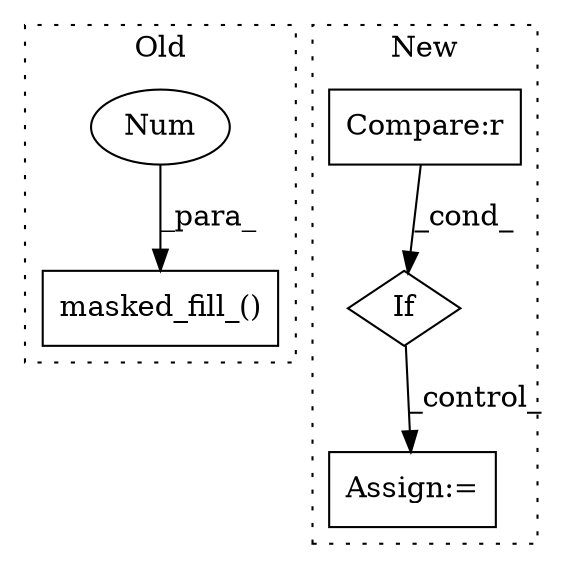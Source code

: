 digraph G {
subgraph cluster0 {
1 [label="masked_fill_()" a="75" s="7991,8034" l="20,1" shape="box"];
4 [label="Num" a="76" s="8033" l="1" shape="ellipse"];
label = "Old";
style="dotted";
}
subgraph cluster1 {
2 [label="If" a="96" s="8172" l="3" shape="diamond"];
3 [label="Compare:r" a="40" s="8175" l="14" shape="box"];
5 [label="Assign:=" a="68" s="8212" l="3" shape="box"];
label = "New";
style="dotted";
}
2 -> 5 [label="_control_"];
3 -> 2 [label="_cond_"];
4 -> 1 [label="_para_"];
}